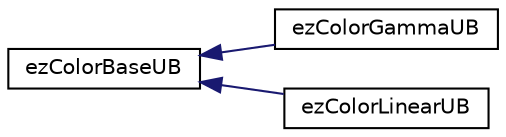 digraph "Graphical Class Hierarchy"
{
 // LATEX_PDF_SIZE
  edge [fontname="Helvetica",fontsize="10",labelfontname="Helvetica",labelfontsize="10"];
  node [fontname="Helvetica",fontsize="10",shape=record];
  rankdir="LR";
  Node0 [label="ezColorBaseUB",height=0.2,width=0.4,color="black", fillcolor="white", style="filled",URL="$d4/dd4/classez_color_base_u_b.htm",tooltip="A 8bit per channel color storage format with undefined encoding. It is up to the user to reinterpret ..."];
  Node0 -> Node1 [dir="back",color="midnightblue",fontsize="10",style="solid",fontname="Helvetica"];
  Node1 [label="ezColorGammaUB",height=0.2,width=0.4,color="black", fillcolor="white", style="filled",URL="$da/d51/classez_color_gamma_u_b.htm",tooltip="A 8bit per channel unsigned normalized (values interpreted as 0-1) color storage format that represen..."];
  Node0 -> Node2 [dir="back",color="midnightblue",fontsize="10",style="solid",fontname="Helvetica"];
  Node2 [label="ezColorLinearUB",height=0.2,width=0.4,color="black", fillcolor="white", style="filled",URL="$de/d68/classez_color_linear_u_b.htm",tooltip="A 8bit per channel unsigned normalized (values interpreted as 0-1) color storage format that represen..."];
}

